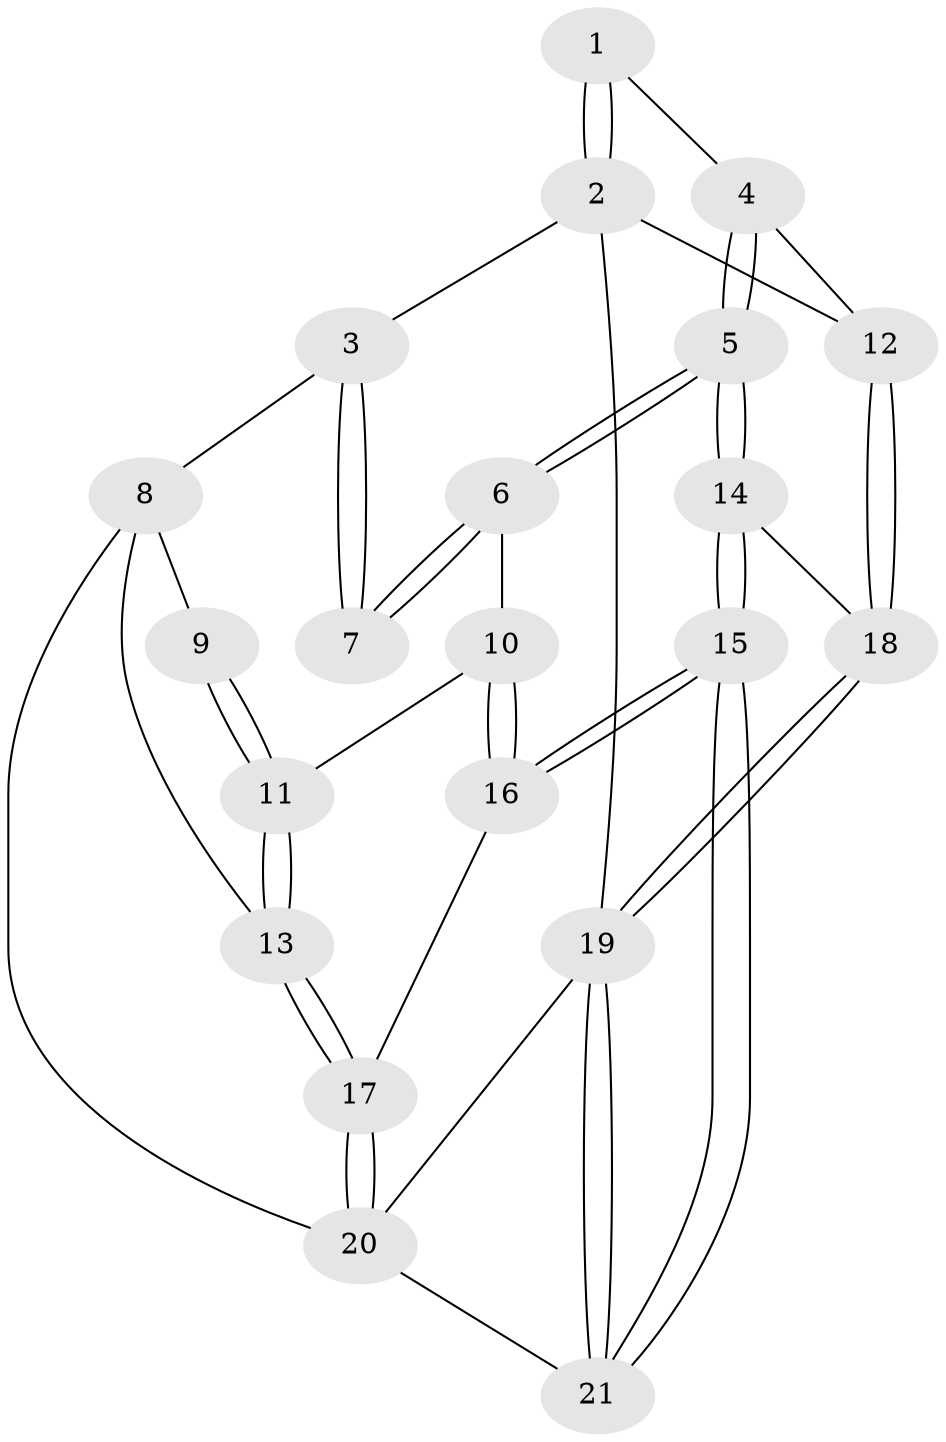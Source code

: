 // Generated by graph-tools (version 1.1) at 2025/46/02/15/25 05:46:28]
// undirected, 21 vertices, 49 edges
graph export_dot {
graph [start="1"]
  node [color=gray90,style=filled];
  1 [pos="+0.6686285773958793+0.16557631187506608"];
  2 [pos="+1+0.3316304520540919"];
  3 [pos="+0.5529808862839811+0.07050234775379678"];
  4 [pos="+0.756111294121247+0.43921433925839415"];
  5 [pos="+0.6942383846002157+0.7173263511532382"];
  6 [pos="+0.4942182720694351+0.449629176288273"];
  7 [pos="+0.529306480475337+0.07185530028760258"];
  8 [pos="+0+0"];
  9 [pos="+0.4334218773925215+0.040389923941250086"];
  10 [pos="+0.4082577884324031+0.536468628533409"];
  11 [pos="+0.2052299806463211+0.5746881442221515"];
  12 [pos="+1+0.562450069352367"];
  13 [pos="+0.08487967195068528+0.6608268799365242"];
  14 [pos="+0.7125619897628426+0.7953013975285677"];
  15 [pos="+0.653750748569992+0.8613242766695602"];
  16 [pos="+0.4661862592866856+0.798561060432704"];
  17 [pos="+0.06518442142460677+0.7999800361041854"];
  18 [pos="+1+0.7205028143982467"];
  19 [pos="+1+1"];
  20 [pos="+0+1"];
  21 [pos="+0.6350172877682565+1"];
  1 -- 2;
  1 -- 2;
  1 -- 4;
  2 -- 3;
  2 -- 12;
  2 -- 19;
  3 -- 7;
  3 -- 7;
  3 -- 8;
  4 -- 5;
  4 -- 5;
  4 -- 12;
  5 -- 6;
  5 -- 6;
  5 -- 14;
  5 -- 14;
  6 -- 7;
  6 -- 7;
  6 -- 10;
  8 -- 9;
  8 -- 13;
  8 -- 20;
  9 -- 11;
  9 -- 11;
  10 -- 11;
  10 -- 16;
  10 -- 16;
  11 -- 13;
  11 -- 13;
  12 -- 18;
  12 -- 18;
  13 -- 17;
  13 -- 17;
  14 -- 15;
  14 -- 15;
  14 -- 18;
  15 -- 16;
  15 -- 16;
  15 -- 21;
  15 -- 21;
  16 -- 17;
  17 -- 20;
  17 -- 20;
  18 -- 19;
  18 -- 19;
  19 -- 21;
  19 -- 21;
  19 -- 20;
  20 -- 21;
}
